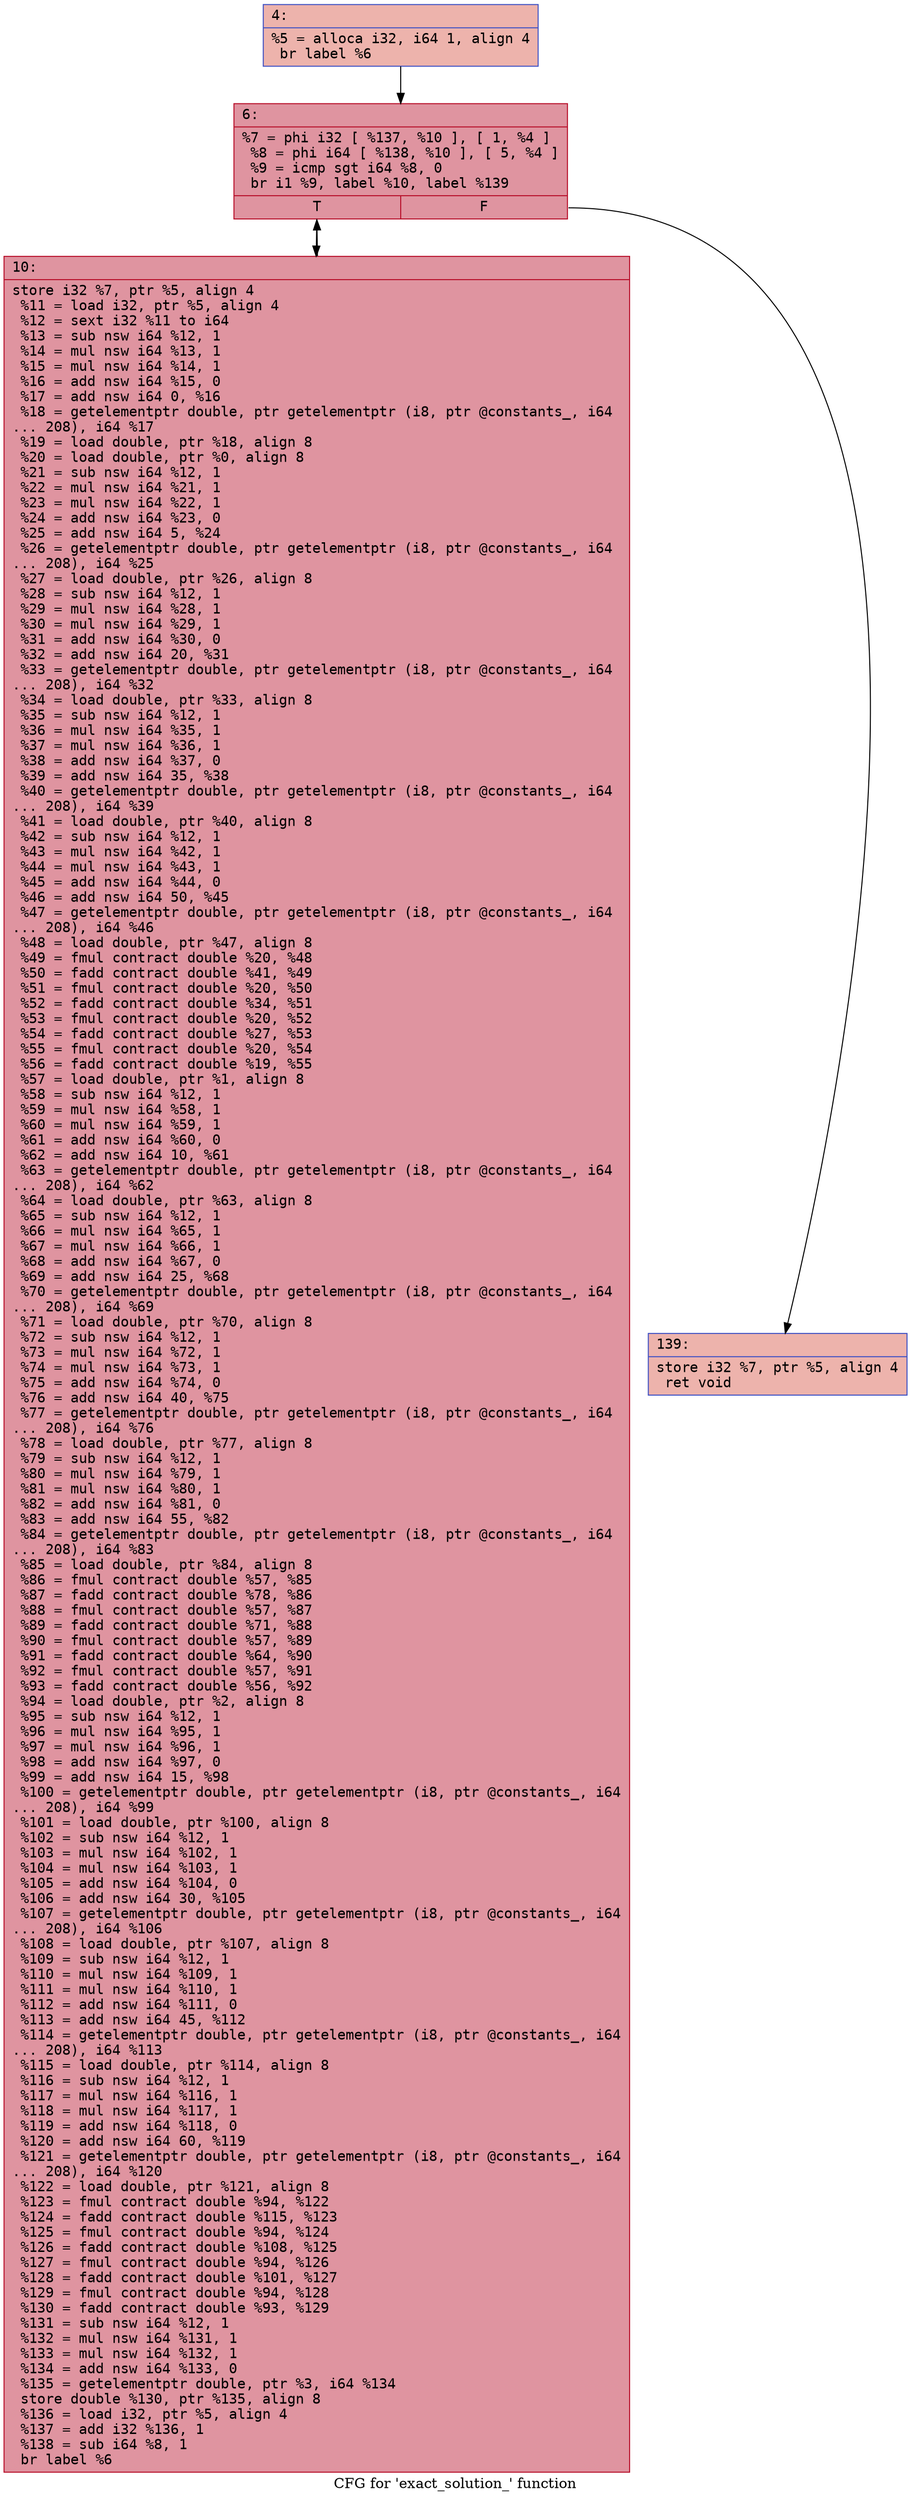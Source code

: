 digraph "CFG for 'exact_solution_' function" {
	label="CFG for 'exact_solution_' function";

	Node0x563eb78fa4a0 [shape=record,color="#3d50c3ff", style=filled, fillcolor="#d6524470" fontname="Courier",label="{4:\l|  %5 = alloca i32, i64 1, align 4\l  br label %6\l}"];
	Node0x563eb78fa4a0 -> Node0x563eb78fa5b0[tooltip="4 -> 6\nProbability 100.00%" ];
	Node0x563eb78fa5b0 [shape=record,color="#b70d28ff", style=filled, fillcolor="#b70d2870" fontname="Courier",label="{6:\l|  %7 = phi i32 [ %137, %10 ], [ 1, %4 ]\l  %8 = phi i64 [ %138, %10 ], [ 5, %4 ]\l  %9 = icmp sgt i64 %8, 0\l  br i1 %9, label %10, label %139\l|{<s0>T|<s1>F}}"];
	Node0x563eb78fa5b0:s0 -> Node0x563eb78fa6a0[tooltip="6 -> 10\nProbability 96.88%" ];
	Node0x563eb78fa5b0:s1 -> Node0x563eb78fa950[tooltip="6 -> 139\nProbability 3.12%" ];
	Node0x563eb78fa6a0 [shape=record,color="#b70d28ff", style=filled, fillcolor="#b70d2870" fontname="Courier",label="{10:\l|  store i32 %7, ptr %5, align 4\l  %11 = load i32, ptr %5, align 4\l  %12 = sext i32 %11 to i64\l  %13 = sub nsw i64 %12, 1\l  %14 = mul nsw i64 %13, 1\l  %15 = mul nsw i64 %14, 1\l  %16 = add nsw i64 %15, 0\l  %17 = add nsw i64 0, %16\l  %18 = getelementptr double, ptr getelementptr (i8, ptr @constants_, i64\l... 208), i64 %17\l  %19 = load double, ptr %18, align 8\l  %20 = load double, ptr %0, align 8\l  %21 = sub nsw i64 %12, 1\l  %22 = mul nsw i64 %21, 1\l  %23 = mul nsw i64 %22, 1\l  %24 = add nsw i64 %23, 0\l  %25 = add nsw i64 5, %24\l  %26 = getelementptr double, ptr getelementptr (i8, ptr @constants_, i64\l... 208), i64 %25\l  %27 = load double, ptr %26, align 8\l  %28 = sub nsw i64 %12, 1\l  %29 = mul nsw i64 %28, 1\l  %30 = mul nsw i64 %29, 1\l  %31 = add nsw i64 %30, 0\l  %32 = add nsw i64 20, %31\l  %33 = getelementptr double, ptr getelementptr (i8, ptr @constants_, i64\l... 208), i64 %32\l  %34 = load double, ptr %33, align 8\l  %35 = sub nsw i64 %12, 1\l  %36 = mul nsw i64 %35, 1\l  %37 = mul nsw i64 %36, 1\l  %38 = add nsw i64 %37, 0\l  %39 = add nsw i64 35, %38\l  %40 = getelementptr double, ptr getelementptr (i8, ptr @constants_, i64\l... 208), i64 %39\l  %41 = load double, ptr %40, align 8\l  %42 = sub nsw i64 %12, 1\l  %43 = mul nsw i64 %42, 1\l  %44 = mul nsw i64 %43, 1\l  %45 = add nsw i64 %44, 0\l  %46 = add nsw i64 50, %45\l  %47 = getelementptr double, ptr getelementptr (i8, ptr @constants_, i64\l... 208), i64 %46\l  %48 = load double, ptr %47, align 8\l  %49 = fmul contract double %20, %48\l  %50 = fadd contract double %41, %49\l  %51 = fmul contract double %20, %50\l  %52 = fadd contract double %34, %51\l  %53 = fmul contract double %20, %52\l  %54 = fadd contract double %27, %53\l  %55 = fmul contract double %20, %54\l  %56 = fadd contract double %19, %55\l  %57 = load double, ptr %1, align 8\l  %58 = sub nsw i64 %12, 1\l  %59 = mul nsw i64 %58, 1\l  %60 = mul nsw i64 %59, 1\l  %61 = add nsw i64 %60, 0\l  %62 = add nsw i64 10, %61\l  %63 = getelementptr double, ptr getelementptr (i8, ptr @constants_, i64\l... 208), i64 %62\l  %64 = load double, ptr %63, align 8\l  %65 = sub nsw i64 %12, 1\l  %66 = mul nsw i64 %65, 1\l  %67 = mul nsw i64 %66, 1\l  %68 = add nsw i64 %67, 0\l  %69 = add nsw i64 25, %68\l  %70 = getelementptr double, ptr getelementptr (i8, ptr @constants_, i64\l... 208), i64 %69\l  %71 = load double, ptr %70, align 8\l  %72 = sub nsw i64 %12, 1\l  %73 = mul nsw i64 %72, 1\l  %74 = mul nsw i64 %73, 1\l  %75 = add nsw i64 %74, 0\l  %76 = add nsw i64 40, %75\l  %77 = getelementptr double, ptr getelementptr (i8, ptr @constants_, i64\l... 208), i64 %76\l  %78 = load double, ptr %77, align 8\l  %79 = sub nsw i64 %12, 1\l  %80 = mul nsw i64 %79, 1\l  %81 = mul nsw i64 %80, 1\l  %82 = add nsw i64 %81, 0\l  %83 = add nsw i64 55, %82\l  %84 = getelementptr double, ptr getelementptr (i8, ptr @constants_, i64\l... 208), i64 %83\l  %85 = load double, ptr %84, align 8\l  %86 = fmul contract double %57, %85\l  %87 = fadd contract double %78, %86\l  %88 = fmul contract double %57, %87\l  %89 = fadd contract double %71, %88\l  %90 = fmul contract double %57, %89\l  %91 = fadd contract double %64, %90\l  %92 = fmul contract double %57, %91\l  %93 = fadd contract double %56, %92\l  %94 = load double, ptr %2, align 8\l  %95 = sub nsw i64 %12, 1\l  %96 = mul nsw i64 %95, 1\l  %97 = mul nsw i64 %96, 1\l  %98 = add nsw i64 %97, 0\l  %99 = add nsw i64 15, %98\l  %100 = getelementptr double, ptr getelementptr (i8, ptr @constants_, i64\l... 208), i64 %99\l  %101 = load double, ptr %100, align 8\l  %102 = sub nsw i64 %12, 1\l  %103 = mul nsw i64 %102, 1\l  %104 = mul nsw i64 %103, 1\l  %105 = add nsw i64 %104, 0\l  %106 = add nsw i64 30, %105\l  %107 = getelementptr double, ptr getelementptr (i8, ptr @constants_, i64\l... 208), i64 %106\l  %108 = load double, ptr %107, align 8\l  %109 = sub nsw i64 %12, 1\l  %110 = mul nsw i64 %109, 1\l  %111 = mul nsw i64 %110, 1\l  %112 = add nsw i64 %111, 0\l  %113 = add nsw i64 45, %112\l  %114 = getelementptr double, ptr getelementptr (i8, ptr @constants_, i64\l... 208), i64 %113\l  %115 = load double, ptr %114, align 8\l  %116 = sub nsw i64 %12, 1\l  %117 = mul nsw i64 %116, 1\l  %118 = mul nsw i64 %117, 1\l  %119 = add nsw i64 %118, 0\l  %120 = add nsw i64 60, %119\l  %121 = getelementptr double, ptr getelementptr (i8, ptr @constants_, i64\l... 208), i64 %120\l  %122 = load double, ptr %121, align 8\l  %123 = fmul contract double %94, %122\l  %124 = fadd contract double %115, %123\l  %125 = fmul contract double %94, %124\l  %126 = fadd contract double %108, %125\l  %127 = fmul contract double %94, %126\l  %128 = fadd contract double %101, %127\l  %129 = fmul contract double %94, %128\l  %130 = fadd contract double %93, %129\l  %131 = sub nsw i64 %12, 1\l  %132 = mul nsw i64 %131, 1\l  %133 = mul nsw i64 %132, 1\l  %134 = add nsw i64 %133, 0\l  %135 = getelementptr double, ptr %3, i64 %134\l  store double %130, ptr %135, align 8\l  %136 = load i32, ptr %5, align 4\l  %137 = add i32 %136, 1\l  %138 = sub i64 %8, 1\l  br label %6\l}"];
	Node0x563eb78fa6a0 -> Node0x563eb78fa5b0[tooltip="10 -> 6\nProbability 100.00%" ];
	Node0x563eb78fa950 [shape=record,color="#3d50c3ff", style=filled, fillcolor="#d6524470" fontname="Courier",label="{139:\l|  store i32 %7, ptr %5, align 4\l  ret void\l}"];
}
